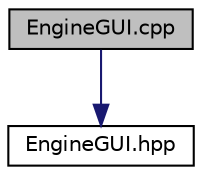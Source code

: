 digraph "EngineGUI.cpp"
{
  edge [fontname="Helvetica",fontsize="10",labelfontname="Helvetica",labelfontsize="10"];
  node [fontname="Helvetica",fontsize="10",shape=record];
  Node0 [label="EngineGUI.cpp",height=0.2,width=0.4,color="black", fillcolor="grey75", style="filled", fontcolor="black"];
  Node0 -> Node1 [color="midnightblue",fontsize="10",style="solid",fontname="Helvetica"];
  Node1 [label="EngineGUI.hpp",height=0.2,width=0.4,color="black", fillcolor="white", style="filled",URL="$_engine_g_u_i_8hpp.html",tooltip="GUI class for IndieEngine. "];
}
